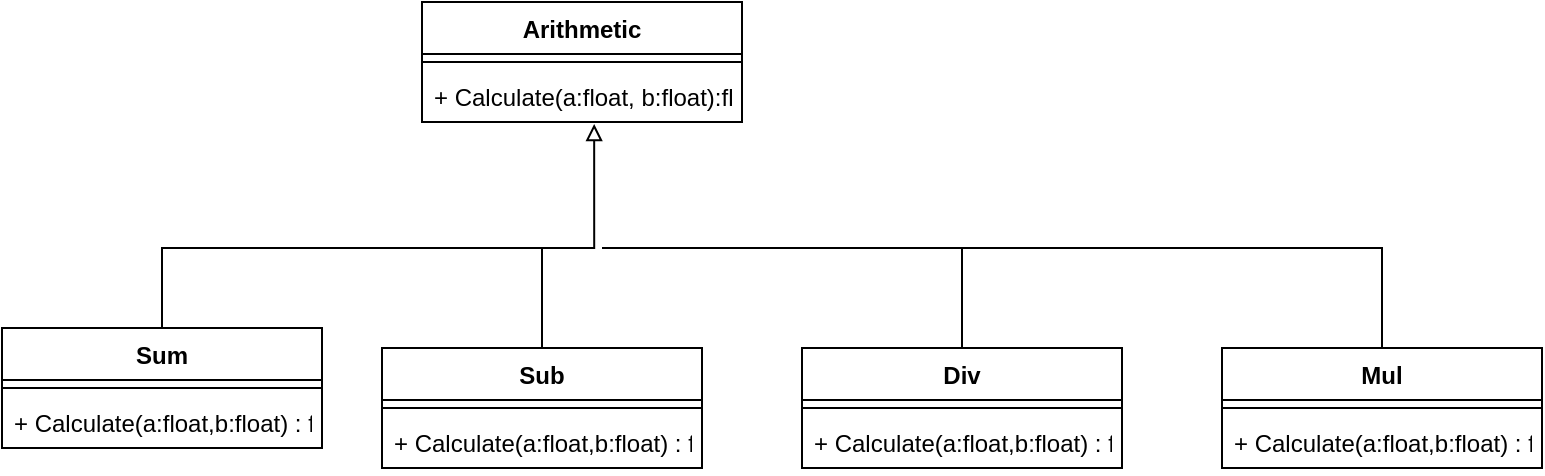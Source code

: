 <mxfile version="13.3.5" type="device"><diagram id="Ndwer3dGqamzjR9udRLl" name="Page-1"><mxGraphModel dx="1022" dy="590" grid="1" gridSize="10" guides="1" tooltips="1" connect="1" arrows="1" fold="1" page="1" pageScale="1" pageWidth="850" pageHeight="1100" math="0" shadow="0"><root><mxCell id="0"/><mxCell id="1" parent="0"/><mxCell id="91NK0xzH_NqW25ouUP04-1" value="Arithmetic" style="swimlane;fontStyle=1;align=center;verticalAlign=top;childLayout=stackLayout;horizontal=1;startSize=26;horizontalStack=0;resizeParent=1;resizeParentMax=0;resizeLast=0;collapsible=1;marginBottom=0;" parent="1" vertex="1"><mxGeometry x="273" y="67" width="160" height="60" as="geometry"/></mxCell><mxCell id="91NK0xzH_NqW25ouUP04-3" value="" style="line;strokeWidth=1;fillColor=none;align=left;verticalAlign=middle;spacingTop=-1;spacingLeft=3;spacingRight=3;rotatable=0;labelPosition=right;points=[];portConstraint=eastwest;" parent="91NK0xzH_NqW25ouUP04-1" vertex="1"><mxGeometry y="26" width="160" height="8" as="geometry"/></mxCell><mxCell id="91NK0xzH_NqW25ouUP04-4" value="+ Calculate(a:float, b:float):float" style="text;strokeColor=none;fillColor=none;align=left;verticalAlign=top;spacingLeft=4;spacingRight=4;overflow=hidden;rotatable=0;points=[[0,0.5],[1,0.5]];portConstraint=eastwest;" parent="91NK0xzH_NqW25ouUP04-1" vertex="1"><mxGeometry y="34" width="160" height="26" as="geometry"/></mxCell><mxCell id="91NK0xzH_NqW25ouUP04-25" style="edgeStyle=orthogonalEdgeStyle;rounded=0;orthogonalLoop=1;jettySize=auto;html=1;exitX=0.5;exitY=0;exitDx=0;exitDy=0;entryX=0.538;entryY=1.038;entryDx=0;entryDy=0;entryPerimeter=0;endArrow=block;endFill=0;" parent="1" source="91NK0xzH_NqW25ouUP04-7" target="91NK0xzH_NqW25ouUP04-4" edge="1"><mxGeometry relative="1" as="geometry"><Array as="points"><mxPoint x="143" y="190"/><mxPoint x="359" y="190"/></Array></mxGeometry></mxCell><mxCell id="91NK0xzH_NqW25ouUP04-7" value="Sum" style="swimlane;fontStyle=1;align=center;verticalAlign=top;childLayout=stackLayout;horizontal=1;startSize=26;horizontalStack=0;resizeParent=1;resizeParentMax=0;resizeLast=0;collapsible=1;marginBottom=0;" parent="1" vertex="1"><mxGeometry x="63" y="230" width="160" height="60" as="geometry"/></mxCell><mxCell id="91NK0xzH_NqW25ouUP04-11" value="" style="line;strokeWidth=1;fillColor=none;align=left;verticalAlign=middle;spacingTop=-1;spacingLeft=3;spacingRight=3;rotatable=0;labelPosition=right;points=[];portConstraint=eastwest;" parent="91NK0xzH_NqW25ouUP04-7" vertex="1"><mxGeometry y="26" width="160" height="8" as="geometry"/></mxCell><mxCell id="91NK0xzH_NqW25ouUP04-12" value="+ Calculate(a:float,b:float) : float" style="text;strokeColor=none;fillColor=none;align=left;verticalAlign=top;spacingLeft=4;spacingRight=4;overflow=hidden;rotatable=0;points=[[0,0.5],[1,0.5]];portConstraint=eastwest;" parent="91NK0xzH_NqW25ouUP04-7" vertex="1"><mxGeometry y="34" width="160" height="26" as="geometry"/></mxCell><mxCell id="91NK0xzH_NqW25ouUP04-26" style="edgeStyle=orthogonalEdgeStyle;rounded=0;orthogonalLoop=1;jettySize=auto;html=1;exitX=0.5;exitY=0;exitDx=0;exitDy=0;endArrow=none;endFill=0;" parent="1" source="91NK0xzH_NqW25ouUP04-19" edge="1"><mxGeometry relative="1" as="geometry"><mxPoint x="333" y="190" as="targetPoint"/></mxGeometry></mxCell><mxCell id="91NK0xzH_NqW25ouUP04-19" value="Sub" style="swimlane;fontStyle=1;align=center;verticalAlign=top;childLayout=stackLayout;horizontal=1;startSize=26;horizontalStack=0;resizeParent=1;resizeParentMax=0;resizeLast=0;collapsible=1;marginBottom=0;" parent="1" vertex="1"><mxGeometry x="253" y="240" width="160" height="60" as="geometry"/></mxCell><mxCell id="91NK0xzH_NqW25ouUP04-20" value="" style="line;strokeWidth=1;fillColor=none;align=left;verticalAlign=middle;spacingTop=-1;spacingLeft=3;spacingRight=3;rotatable=0;labelPosition=right;points=[];portConstraint=eastwest;" parent="91NK0xzH_NqW25ouUP04-19" vertex="1"><mxGeometry y="26" width="160" height="8" as="geometry"/></mxCell><mxCell id="91NK0xzH_NqW25ouUP04-21" value="+ Calculate(a:float,b:float) : float" style="text;strokeColor=none;fillColor=none;align=left;verticalAlign=top;spacingLeft=4;spacingRight=4;overflow=hidden;rotatable=0;points=[[0,0.5],[1,0.5]];portConstraint=eastwest;" parent="91NK0xzH_NqW25ouUP04-19" vertex="1"><mxGeometry y="34" width="160" height="26" as="geometry"/></mxCell><mxCell id="91NK0xzH_NqW25ouUP04-27" style="edgeStyle=orthogonalEdgeStyle;rounded=0;orthogonalLoop=1;jettySize=auto;html=1;exitX=0.5;exitY=0;exitDx=0;exitDy=0;endArrow=none;endFill=0;" parent="1" source="91NK0xzH_NqW25ouUP04-13" edge="1"><mxGeometry relative="1" as="geometry"><mxPoint x="363" y="190" as="targetPoint"/><Array as="points"><mxPoint x="543" y="190"/></Array></mxGeometry></mxCell><mxCell id="91NK0xzH_NqW25ouUP04-13" value="Div" style="swimlane;fontStyle=1;align=center;verticalAlign=top;childLayout=stackLayout;horizontal=1;startSize=26;horizontalStack=0;resizeParent=1;resizeParentMax=0;resizeLast=0;collapsible=1;marginBottom=0;" parent="1" vertex="1"><mxGeometry x="463" y="240" width="160" height="60" as="geometry"/></mxCell><mxCell id="91NK0xzH_NqW25ouUP04-17" value="" style="line;strokeWidth=1;fillColor=none;align=left;verticalAlign=middle;spacingTop=-1;spacingLeft=3;spacingRight=3;rotatable=0;labelPosition=right;points=[];portConstraint=eastwest;" parent="91NK0xzH_NqW25ouUP04-13" vertex="1"><mxGeometry y="26" width="160" height="8" as="geometry"/></mxCell><mxCell id="91NK0xzH_NqW25ouUP04-18" value="+ Calculate(a:float,b:float) : float" style="text;strokeColor=none;fillColor=none;align=left;verticalAlign=top;spacingLeft=4;spacingRight=4;overflow=hidden;rotatable=0;points=[[0,0.5],[1,0.5]];portConstraint=eastwest;" parent="91NK0xzH_NqW25ouUP04-13" vertex="1"><mxGeometry y="34" width="160" height="26" as="geometry"/></mxCell><mxCell id="91NK0xzH_NqW25ouUP04-28" style="edgeStyle=orthogonalEdgeStyle;rounded=0;orthogonalLoop=1;jettySize=auto;html=1;exitX=0.5;exitY=0;exitDx=0;exitDy=0;endArrow=none;endFill=0;" parent="1" source="91NK0xzH_NqW25ouUP04-22" edge="1"><mxGeometry relative="1" as="geometry"><mxPoint x="363" y="190" as="targetPoint"/><Array as="points"><mxPoint x="753" y="190"/></Array></mxGeometry></mxCell><mxCell id="91NK0xzH_NqW25ouUP04-22" value="Mul" style="swimlane;fontStyle=1;align=center;verticalAlign=top;childLayout=stackLayout;horizontal=1;startSize=26;horizontalStack=0;resizeParent=1;resizeParentMax=0;resizeLast=0;collapsible=1;marginBottom=0;" parent="1" vertex="1"><mxGeometry x="673" y="240" width="160" height="60" as="geometry"/></mxCell><mxCell id="91NK0xzH_NqW25ouUP04-23" value="" style="line;strokeWidth=1;fillColor=none;align=left;verticalAlign=middle;spacingTop=-1;spacingLeft=3;spacingRight=3;rotatable=0;labelPosition=right;points=[];portConstraint=eastwest;" parent="91NK0xzH_NqW25ouUP04-22" vertex="1"><mxGeometry y="26" width="160" height="8" as="geometry"/></mxCell><mxCell id="91NK0xzH_NqW25ouUP04-24" value="+ Calculate(a:float,b:float) : float" style="text;strokeColor=none;fillColor=none;align=left;verticalAlign=top;spacingLeft=4;spacingRight=4;overflow=hidden;rotatable=0;points=[[0,0.5],[1,0.5]];portConstraint=eastwest;" parent="91NK0xzH_NqW25ouUP04-22" vertex="1"><mxGeometry y="34" width="160" height="26" as="geometry"/></mxCell></root></mxGraphModel></diagram></mxfile>